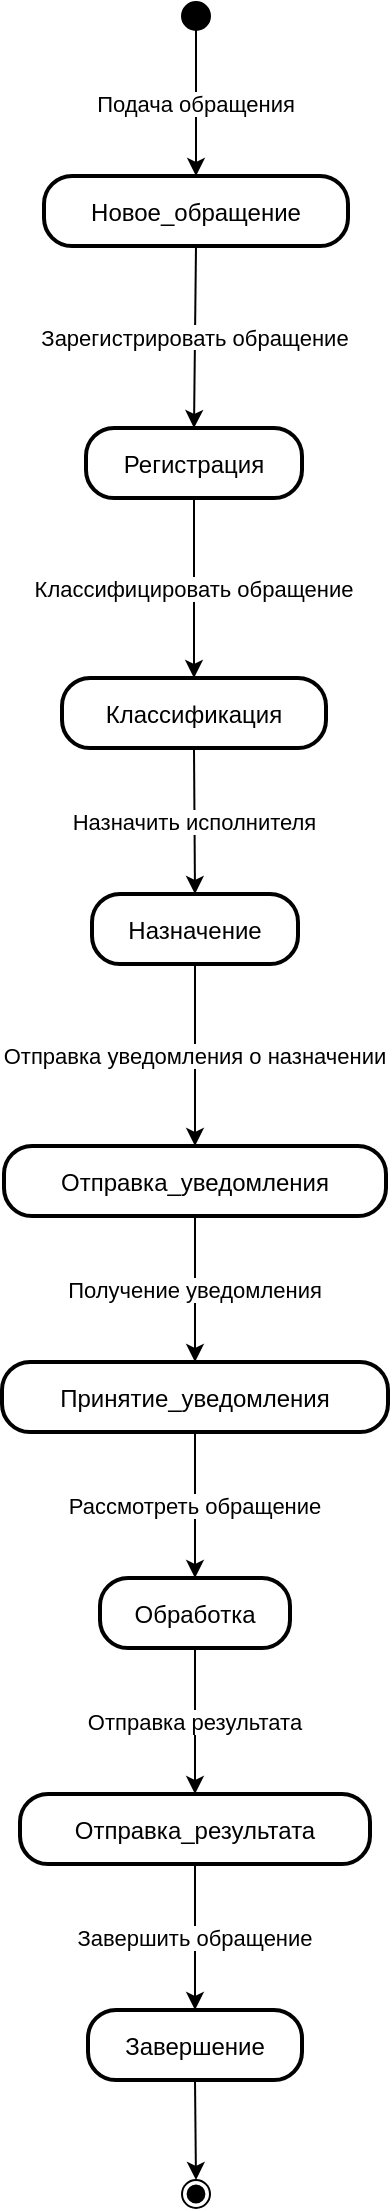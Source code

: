 <mxfile version="24.9.3">
  <diagram name="Страница — 1" id="5tGJQVNln_lVgyciQ8qS">
    <mxGraphModel dx="1372" dy="735" grid="1" gridSize="10" guides="1" tooltips="1" connect="1" arrows="1" fold="1" page="1" pageScale="1" pageWidth="827" pageHeight="1169" math="0" shadow="0">
      <root>
        <mxCell id="0" />
        <mxCell id="1" parent="0" />
        <mxCell id="Jt64O5aEok49vwzfKThR-1" value="" style="ellipse;fillColor=strokeColor;" vertex="1" parent="1">
          <mxGeometry x="110" y="20" width="14" height="14" as="geometry" />
        </mxCell>
        <mxCell id="Jt64O5aEok49vwzfKThR-2" value="Новое_обращение" style="rounded=1;arcSize=40;strokeWidth=2" vertex="1" parent="1">
          <mxGeometry x="41" y="107" width="152" height="35" as="geometry" />
        </mxCell>
        <mxCell id="Jt64O5aEok49vwzfKThR-3" value="Регистрация" style="rounded=1;arcSize=40;strokeWidth=2" vertex="1" parent="1">
          <mxGeometry x="62" y="233" width="108" height="35" as="geometry" />
        </mxCell>
        <mxCell id="Jt64O5aEok49vwzfKThR-4" value="Классификация" style="rounded=1;arcSize=40;strokeWidth=2" vertex="1" parent="1">
          <mxGeometry x="50" y="358" width="132" height="35" as="geometry" />
        </mxCell>
        <mxCell id="Jt64O5aEok49vwzfKThR-5" value="Назначение" style="rounded=1;arcSize=40;strokeWidth=2" vertex="1" parent="1">
          <mxGeometry x="65" y="466" width="103" height="35" as="geometry" />
        </mxCell>
        <mxCell id="Jt64O5aEok49vwzfKThR-6" value="Отправка_уведомления" style="rounded=1;arcSize=40;strokeWidth=2" vertex="1" parent="1">
          <mxGeometry x="21" y="592" width="191" height="35" as="geometry" />
        </mxCell>
        <mxCell id="Jt64O5aEok49vwzfKThR-7" value="Принятие_уведомления" style="rounded=1;arcSize=40;strokeWidth=2" vertex="1" parent="1">
          <mxGeometry x="20" y="700" width="193" height="35" as="geometry" />
        </mxCell>
        <mxCell id="Jt64O5aEok49vwzfKThR-8" value="Обработка" style="rounded=1;arcSize=40;strokeWidth=2" vertex="1" parent="1">
          <mxGeometry x="69" y="808" width="95" height="35" as="geometry" />
        </mxCell>
        <mxCell id="Jt64O5aEok49vwzfKThR-9" value="Отправка_результата" style="rounded=1;arcSize=40;strokeWidth=2" vertex="1" parent="1">
          <mxGeometry x="29" y="916" width="175" height="35" as="geometry" />
        </mxCell>
        <mxCell id="Jt64O5aEok49vwzfKThR-10" value="Завершение" style="rounded=1;arcSize=40;strokeWidth=2" vertex="1" parent="1">
          <mxGeometry x="63" y="1024" width="107" height="35" as="geometry" />
        </mxCell>
        <mxCell id="Jt64O5aEok49vwzfKThR-11" value="" style="ellipse;shape=endState;fillColor=strokeColor;" vertex="1" parent="1">
          <mxGeometry x="110" y="1109" width="14" height="14" as="geometry" />
        </mxCell>
        <mxCell id="Jt64O5aEok49vwzfKThR-12" value="Подача обращения" style="curved=1;startArrow=none;;exitX=0.47;exitY=1;entryX=0.5;entryY=0;rounded=0;" edge="1" parent="1" source="Jt64O5aEok49vwzfKThR-1" target="Jt64O5aEok49vwzfKThR-2">
          <mxGeometry relative="1" as="geometry">
            <Array as="points" />
          </mxGeometry>
        </mxCell>
        <mxCell id="Jt64O5aEok49vwzfKThR-13" value="Зарегистрировать обращение" style="curved=1;startArrow=none;;exitX=0.5;exitY=1;entryX=0.5;entryY=-0.01;rounded=0;" edge="1" parent="1" source="Jt64O5aEok49vwzfKThR-2" target="Jt64O5aEok49vwzfKThR-3">
          <mxGeometry relative="1" as="geometry">
            <Array as="points" />
          </mxGeometry>
        </mxCell>
        <mxCell id="Jt64O5aEok49vwzfKThR-14" value="Классифицировать обращение" style="curved=1;startArrow=none;;exitX=0.5;exitY=0.99;entryX=0.5;entryY=0.01;rounded=0;" edge="1" parent="1" source="Jt64O5aEok49vwzfKThR-3" target="Jt64O5aEok49vwzfKThR-4">
          <mxGeometry relative="1" as="geometry">
            <Array as="points" />
          </mxGeometry>
        </mxCell>
        <mxCell id="Jt64O5aEok49vwzfKThR-15" value="Назначить исполнителя" style="curved=1;startArrow=none;;exitX=0.5;exitY=1.01;entryX=0.5;entryY=0.01;rounded=0;" edge="1" parent="1" source="Jt64O5aEok49vwzfKThR-4" target="Jt64O5aEok49vwzfKThR-5">
          <mxGeometry relative="1" as="geometry">
            <Array as="points" />
          </mxGeometry>
        </mxCell>
        <mxCell id="Jt64O5aEok49vwzfKThR-16" value="Отправка уведомления о назначении" style="curved=1;startArrow=none;;exitX=0.5;exitY=1.01;entryX=0.5;entryY=-0.01;rounded=0;" edge="1" parent="1" source="Jt64O5aEok49vwzfKThR-5" target="Jt64O5aEok49vwzfKThR-6">
          <mxGeometry relative="1" as="geometry">
            <Array as="points" />
          </mxGeometry>
        </mxCell>
        <mxCell id="Jt64O5aEok49vwzfKThR-17" value="Получение уведомления" style="curved=1;startArrow=none;;exitX=0.5;exitY=0.99;entryX=0.5;entryY=-0.01;rounded=0;" edge="1" parent="1" source="Jt64O5aEok49vwzfKThR-6" target="Jt64O5aEok49vwzfKThR-7">
          <mxGeometry relative="1" as="geometry">
            <Array as="points" />
          </mxGeometry>
        </mxCell>
        <mxCell id="Jt64O5aEok49vwzfKThR-18" value="Рассмотреть обращение" style="curved=1;startArrow=none;;exitX=0.5;exitY=0.99;entryX=0.5;entryY=-0.01;rounded=0;" edge="1" parent="1" source="Jt64O5aEok49vwzfKThR-7" target="Jt64O5aEok49vwzfKThR-8">
          <mxGeometry relative="1" as="geometry">
            <Array as="points" />
          </mxGeometry>
        </mxCell>
        <mxCell id="Jt64O5aEok49vwzfKThR-19" value="Отправка результата" style="curved=1;startArrow=none;;exitX=0.5;exitY=0.99;entryX=0.5;entryY=-0.01;rounded=0;" edge="1" parent="1" source="Jt64O5aEok49vwzfKThR-8" target="Jt64O5aEok49vwzfKThR-9">
          <mxGeometry relative="1" as="geometry">
            <Array as="points" />
          </mxGeometry>
        </mxCell>
        <mxCell id="Jt64O5aEok49vwzfKThR-20" value="Завершить обращение" style="curved=1;startArrow=none;;exitX=0.5;exitY=0.99;entryX=0.5;entryY=-0.01;rounded=0;" edge="1" parent="1" source="Jt64O5aEok49vwzfKThR-9" target="Jt64O5aEok49vwzfKThR-10">
          <mxGeometry relative="1" as="geometry">
            <Array as="points" />
          </mxGeometry>
        </mxCell>
        <mxCell id="Jt64O5aEok49vwzfKThR-21" value="" style="curved=1;startArrow=none;;exitX=0.5;exitY=0.99;entryX=0.47;entryY=-0.01;rounded=0;" edge="1" parent="1" source="Jt64O5aEok49vwzfKThR-10" target="Jt64O5aEok49vwzfKThR-11">
          <mxGeometry relative="1" as="geometry">
            <Array as="points" />
          </mxGeometry>
        </mxCell>
      </root>
    </mxGraphModel>
  </diagram>
</mxfile>
